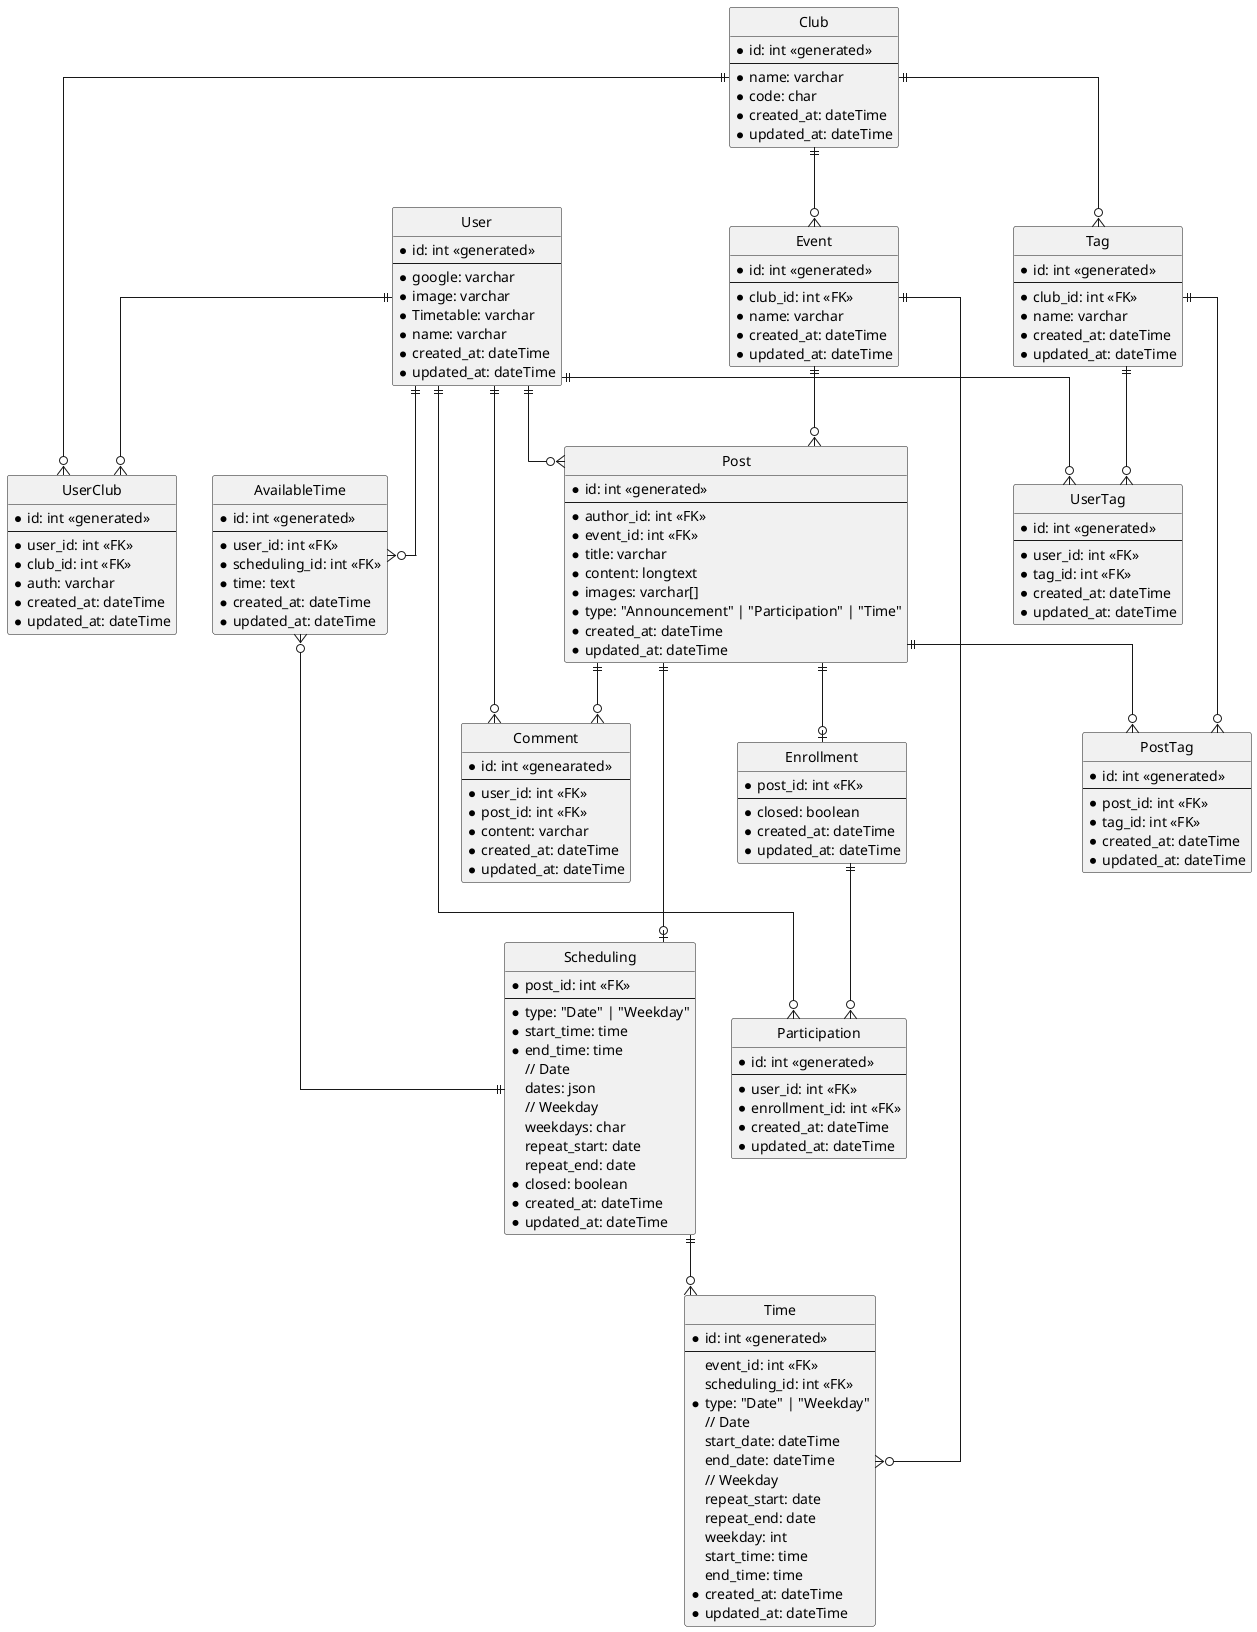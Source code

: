 @startuml Udong
hide circle

skinparam linetype ortho

entity User {
  *id: int <<generated>>
  --
  *google: varchar
  *image: varchar
  *Timetable: varchar
  *name: varchar
  *created_at: dateTime
  *updated_at: dateTime
}

entity Club {
  *id: int <<generated>>
  --
  *name: varchar
  *code: char
  *created_at: dateTime
  *updated_at: dateTime
}

entity UserClub {
  *id: int <<generated>>
  --
  *user_id: int <<FK>>
  *club_id: int <<FK>>
  *auth: varchar
  *created_at: dateTime
  *updated_at: dateTime
}

entity Event {
  *id: int <<generated>>
  --
  *club_id: int <<FK>>
  *name: varchar
  *created_at: dateTime
  *updated_at: dateTime
}

entity Time {
  *id: int <<generated>>
  --
  event_id: int <<FK>>
  scheduling_id: int <<FK>>
  *type: "Date" | "Weekday"
  // Date
  start_date: dateTime
  end_date: dateTime
  // Weekday
  repeat_start: date
  repeat_end: date
  weekday: int
  start_time: time
  end_time: time
  *created_at: dateTime
  *updated_at: dateTime
}

entity Tag {
  *id: int <<generated>>
  --
  *club_id: int <<FK>>
  *name: varchar
  *created_at: dateTime
  *updated_at: dateTime
}

entity UserTag {
  *id: int <<generated>>
  --
  *user_id: int <<FK>>
  *tag_id: int <<FK>>
  *created_at: dateTime
  *updated_at: dateTime
}

entity Post {
  *id: int <<generated>>
  --
  *author_id: int <<FK>>
  *event_id: int <<FK>>
  *title: varchar
  *content: longtext
  *images: varchar[]
  *type: "Announcement" | "Participation" | "Time"
  *created_at: dateTime
  *updated_at: dateTime
}

entity Enrollment {
  *post_id: int <<FK>>
  --
  *closed: boolean
  *created_at: dateTime
  *updated_at: dateTime
}

entity Scheduling {
  *post_id: int <<FK>>
  --
  *type: "Date" | "Weekday"
  *start_time: time
  *end_time: time
  // Date
  dates: json
  // Weekday
  weekdays: char
  repeat_start: date
  repeat_end: date
  *closed: boolean
  *created_at: dateTime
  *updated_at: dateTime
}

entity Participation {
  *id: int <<generated>>
  --
  *user_id: int <<FK>>
  *enrollment_id: int <<FK>>
  *created_at: dateTime
  *updated_at: dateTime
}

entity AvailableTime {
  *id: int <<generated>>
  --
  *user_id: int <<FK>>
  *scheduling_id: int <<FK>>
  *time: text
  *created_at: dateTime
  *updated_at: dateTime
}

entity Comment {
  *id: int <<genearated>>
  --
  *user_id: int <<FK>>
  *post_id: int <<FK>>
  *content: varchar
  *created_at: dateTime
  *updated_at: dateTime
}

entity PostTag {
  *id: int <<generated>>
  --
  *post_id: int <<FK>>
  *tag_id: int <<FK>>
  *created_at: dateTime
  *updated_at: dateTime
}

User ||--o{ UserClub
Club ||--o{ UserClub
Club ||--o{ Event
Time }o-left-|| Event
User ||--o{ UserTag
Tag ||--o{ UserTag
Event ||-down-o{ Post
Post }o-up-|| User
Enrollment |o-up-|| Post
Scheduling |o-up-|| Post
Scheduling ||--o{ Time
User ||--o{ Participation
Enrollment ||--o{ Participation
User ||--o{ AvailableTime
AvailableTime }o---|| Scheduling
User ||--o{ Comment
Post ||--o{ PostTag
Tag }o-up-|| Club
Tag ||--o{ PostTag
Post ||--o{ Comment
@enduml
